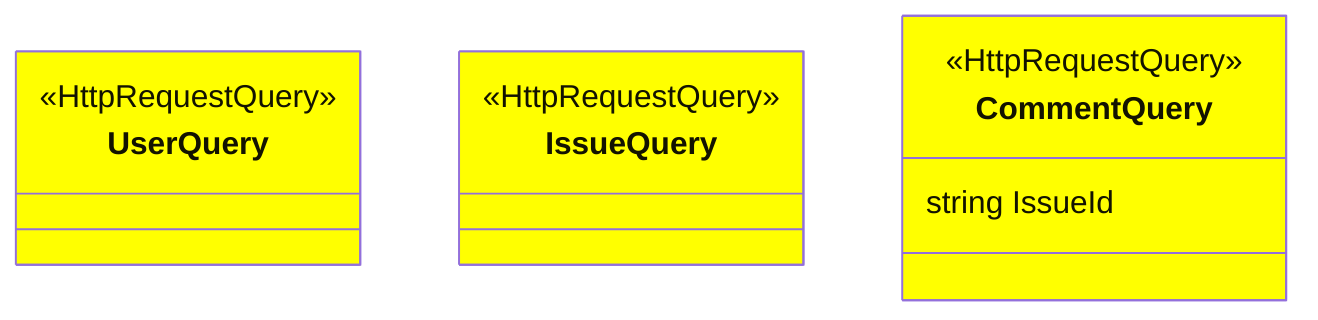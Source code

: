 classDiagram

    class UserQuery {
        <<HttpRequestQuery>>
    }

    class IssueQuery {
        <<HttpRequestQuery>>
    }

    class CommentQuery {
        <<HttpRequestQuery>>
        string IssueId
    }

    style UserQuery fill:yellow
    style IssueQuery fill:yellow
    style CommentQuery fill:yellow